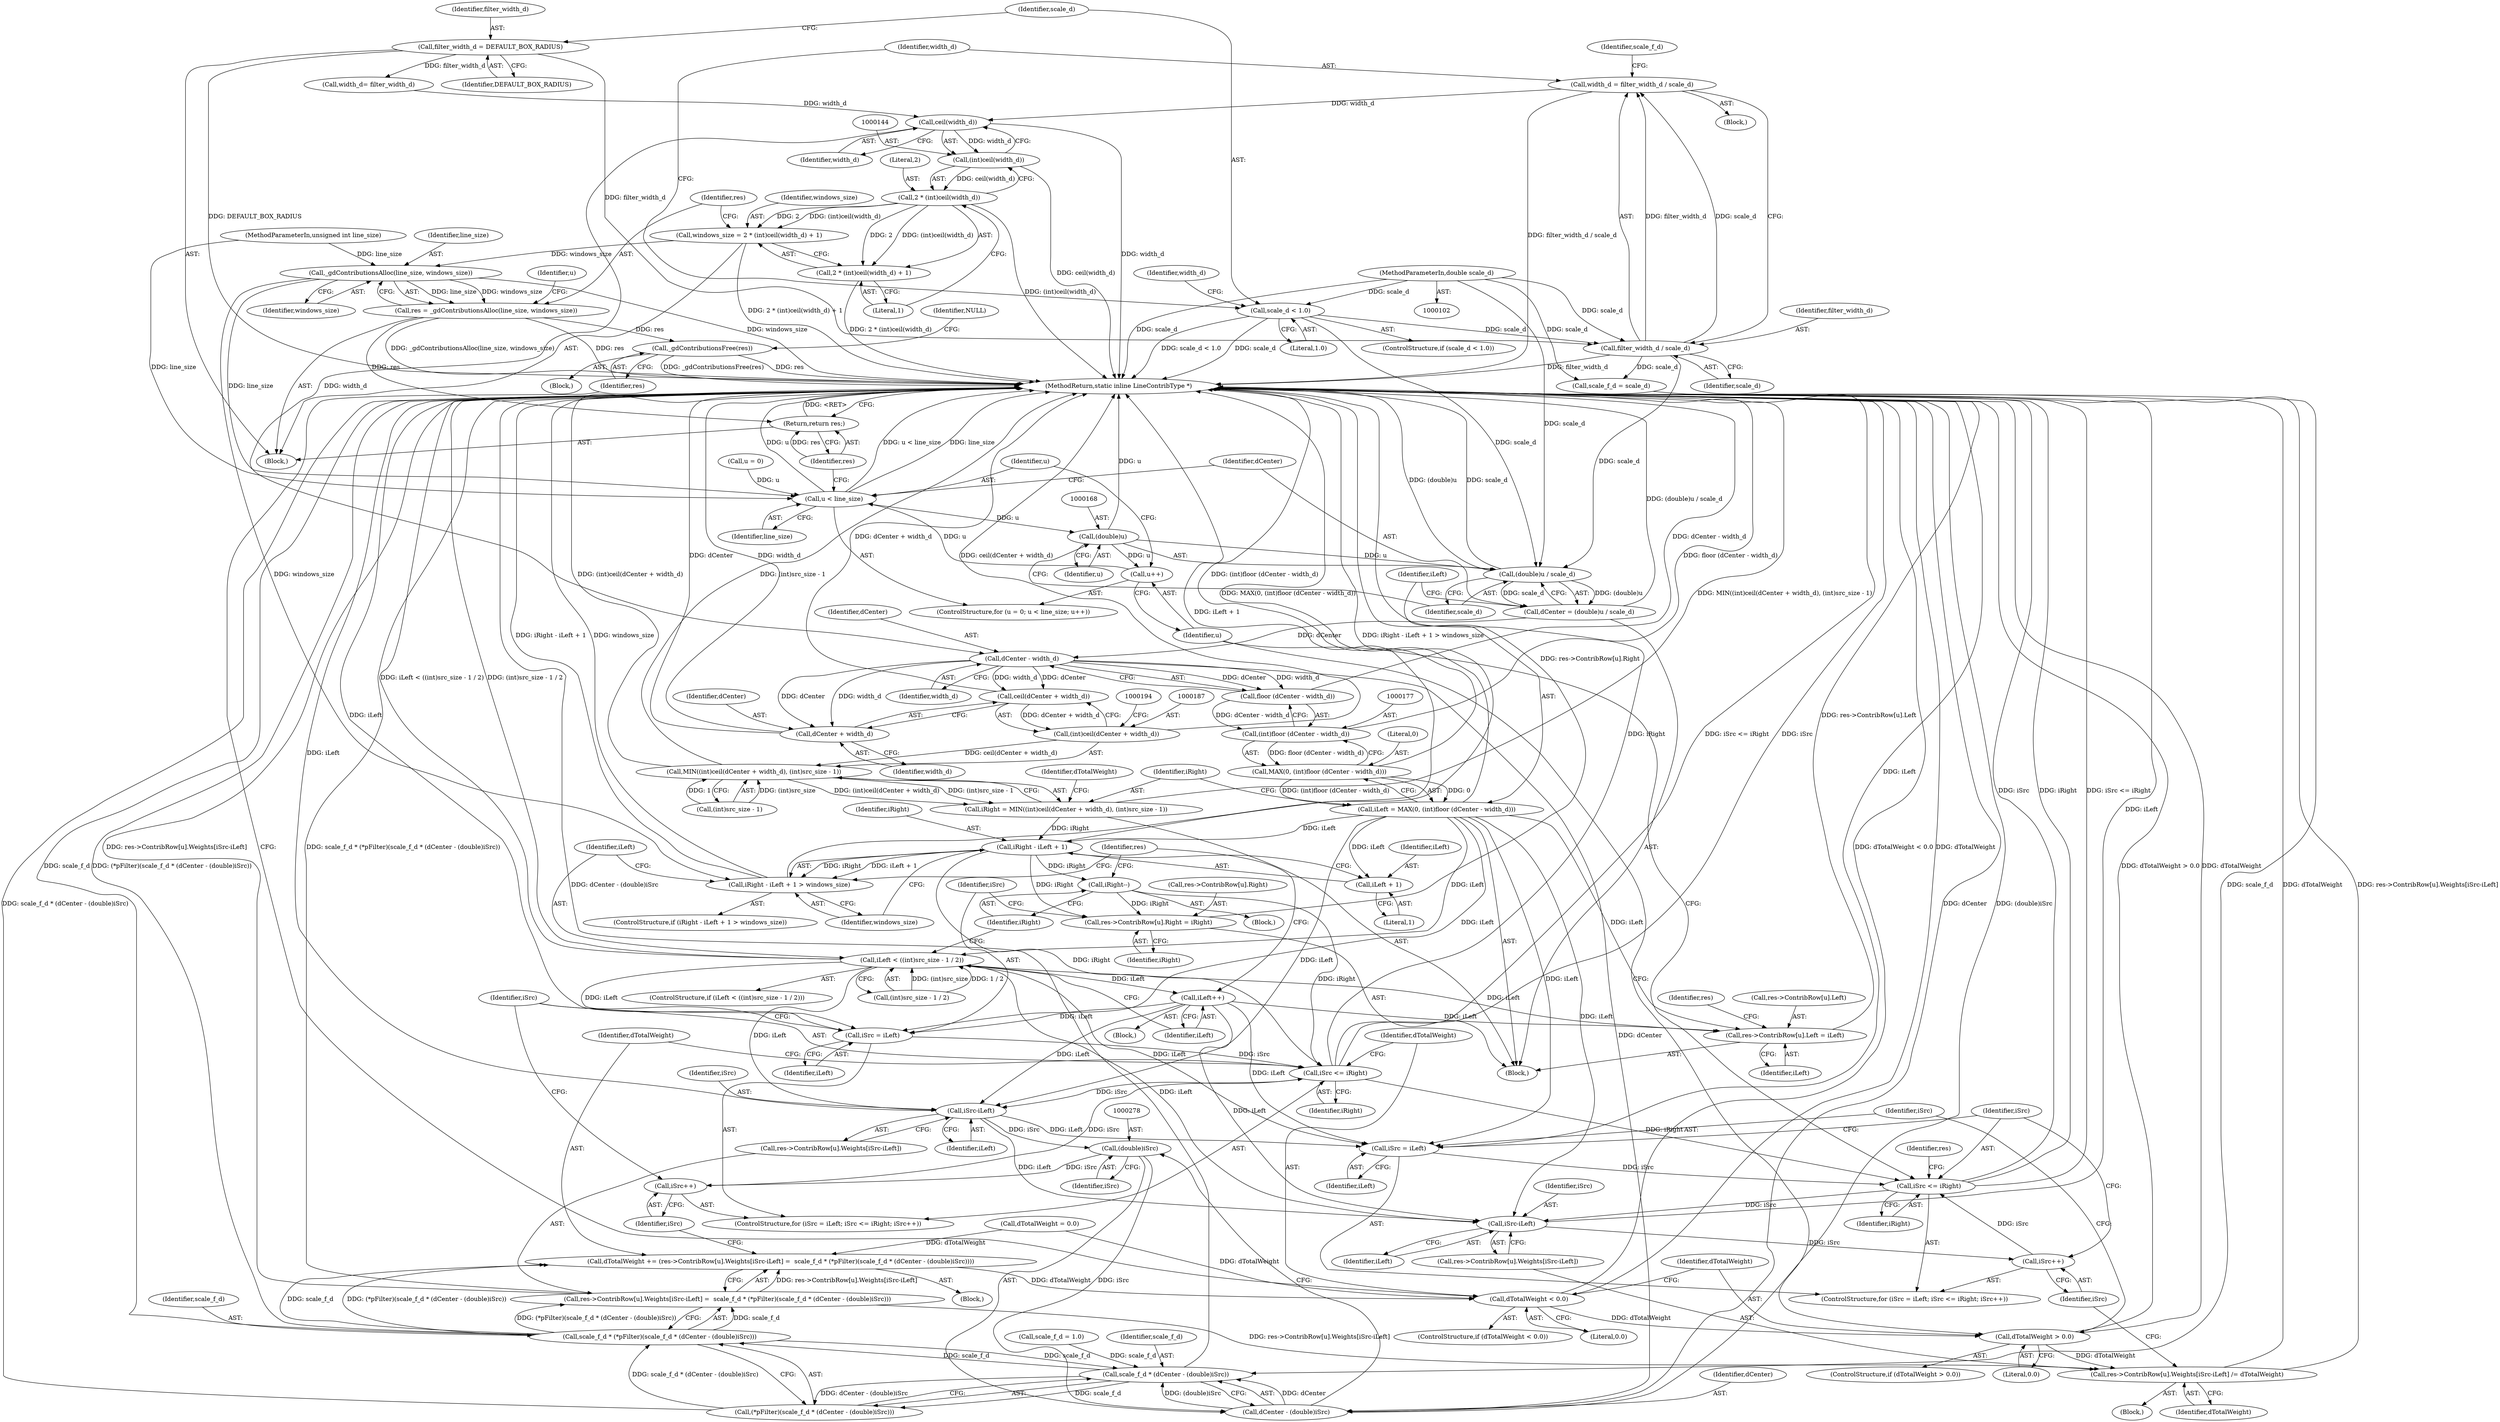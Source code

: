 digraph "0_libgd_4f65a3e4eedaffa1efcf9ee1eb08f0b504fbc31a@integer" {
"1000125" [label="(Call,width_d = filter_width_d / scale_d)"];
"1000127" [label="(Call,filter_width_d / scale_d)"];
"1000114" [label="(Call,filter_width_d = DEFAULT_BOX_RADIUS)"];
"1000121" [label="(Call,scale_d < 1.0)"];
"1000105" [label="(MethodParameterIn,double scale_d)"];
"1000145" [label="(Call,ceil(width_d))"];
"1000143" [label="(Call,(int)ceil(width_d))"];
"1000141" [label="(Call,2 * (int)ceil(width_d))"];
"1000138" [label="(Call,windows_size = 2 * (int)ceil(width_d) + 1)"];
"1000150" [label="(Call,_gdContributionsAlloc(line_size, windows_size))"];
"1000148" [label="(Call,res = _gdContributionsAlloc(line_size, windows_size))"];
"1000285" [label="(Call,_gdContributionsFree(res))"];
"1000317" [label="(Return,return res;)"];
"1000157" [label="(Call,u < line_size)"];
"1000167" [label="(Call,(double)u)"];
"1000160" [label="(Call,u++)"];
"1000166" [label="(Call,(double)u / scale_d)"];
"1000164" [label="(Call,dCenter = (double)u / scale_d)"];
"1000179" [label="(Call,dCenter - width_d)"];
"1000178" [label="(Call,floor (dCenter - width_d))"];
"1000176" [label="(Call,(int)floor (dCenter - width_d))"];
"1000174" [label="(Call,MAX(0, (int)floor (dCenter - width_d)))"];
"1000172" [label="(Call,iLeft = MAX(0, (int)floor (dCenter - width_d)))"];
"1000204" [label="(Call,iRight - iLeft + 1)"];
"1000203" [label="(Call,iRight - iLeft + 1 > windows_size)"];
"1000226" [label="(Call,iRight--)"];
"1000237" [label="(Call,res->ContribRow[u].Right = iRight)"];
"1000250" [label="(Call,iSrc <= iRight)"];
"1000267" [label="(Call,iSrc-iLeft)"];
"1000277" [label="(Call,(double)iSrc)"];
"1000253" [label="(Call,iSrc++)"];
"1000275" [label="(Call,dCenter - (double)iSrc)"];
"1000273" [label="(Call,scale_f_d * (dCenter - (double)iSrc))"];
"1000270" [label="(Call,scale_f_d * (*pFilter)(scale_f_d * (dCenter - (double)iSrc)))"];
"1000256" [label="(Call,dTotalWeight += (res->ContribRow[u].Weights[iSrc-iLeft] =  scale_f_d * (*pFilter)(scale_f_d * (dCenter - (double)iSrc))))"];
"1000281" [label="(Call,dTotalWeight < 0.0)"];
"1000290" [label="(Call,dTotalWeight > 0.0)"];
"1000304" [label="(Call,res->ContribRow[u].Weights[iSrc-iLeft] /= dTotalWeight)"];
"1000258" [label="(Call,res->ContribRow[u].Weights[iSrc-iLeft] =  scale_f_d * (*pFilter)(scale_f_d * (dCenter - (double)iSrc)))"];
"1000272" [label="(Call,(*pFilter)(scale_f_d * (dCenter - (double)iSrc)))"];
"1000295" [label="(Call,iSrc = iLeft)"];
"1000298" [label="(Call,iSrc <= iRight)"];
"1000313" [label="(Call,iSrc-iLeft)"];
"1000301" [label="(Call,iSrc++)"];
"1000206" [label="(Call,iLeft + 1)"];
"1000212" [label="(Call,iLeft < ((int)src_size - 1 / 2))"];
"1000222" [label="(Call,iLeft++)"];
"1000228" [label="(Call,res->ContribRow[u].Left = iLeft)"];
"1000247" [label="(Call,iSrc = iLeft)"];
"1000188" [label="(Call,ceil(dCenter + width_d))"];
"1000186" [label="(Call,(int)ceil(dCenter + width_d))"];
"1000185" [label="(Call,MIN((int)ceil(dCenter + width_d), (int)src_size - 1))"];
"1000183" [label="(Call,iRight = MIN((int)ceil(dCenter + width_d), (int)src_size - 1))"];
"1000189" [label="(Call,dCenter + width_d)"];
"1000140" [label="(Call,2 * (int)ceil(width_d) + 1)"];
"1000251" [label="(Identifier,iSrc)"];
"1000105" [label="(MethodParameterIn,double scale_d)"];
"1000114" [label="(Call,filter_width_d = DEFAULT_BOX_RADIUS)"];
"1000131" [label="(Identifier,scale_f_d)"];
"1000124" [label="(Block,)"];
"1000184" [label="(Identifier,iRight)"];
"1000107" [label="(Block,)"];
"1000127" [label="(Call,filter_width_d / scale_d)"];
"1000232" [label="(Identifier,res)"];
"1000222" [label="(Call,iLeft++)"];
"1000256" [label="(Call,dTotalWeight += (res->ContribRow[u].Weights[iSrc-iLeft] =  scale_f_d * (*pFilter)(scale_f_d * (dCenter - (double)iSrc))))"];
"1000141" [label="(Call,2 * (int)ceil(width_d))"];
"1000191" [label="(Identifier,width_d)"];
"1000267" [label="(Call,iSrc-iLeft)"];
"1000297" [label="(Identifier,iLeft)"];
"1000206" [label="(Call,iLeft + 1)"];
"1000186" [label="(Call,(int)ceil(dCenter + width_d))"];
"1000303" [label="(Block,)"];
"1000274" [label="(Identifier,scale_f_d)"];
"1000296" [label="(Identifier,iSrc)"];
"1000258" [label="(Call,res->ContribRow[u].Weights[iSrc-iLeft] =  scale_f_d * (*pFilter)(scale_f_d * (dCenter - (double)iSrc)))"];
"1000125" [label="(Call,width_d = filter_width_d / scale_d)"];
"1000252" [label="(Identifier,iRight)"];
"1000315" [label="(Identifier,iLeft)"];
"1000199" [label="(Identifier,dTotalWeight)"];
"1000202" [label="(ControlStructure,if (iRight - iLeft + 1 > windows_size))"];
"1000214" [label="(Call,(int)src_size - 1 / 2)"];
"1000151" [label="(Identifier,line_size)"];
"1000130" [label="(Call,scale_f_d = scale_d)"];
"1000176" [label="(Call,(int)floor (dCenter - width_d))"];
"1000150" [label="(Call,_gdContributionsAlloc(line_size, windows_size))"];
"1000172" [label="(Call,iLeft = MAX(0, (int)floor (dCenter - width_d)))"];
"1000309" [label="(Identifier,res)"];
"1000135" [label="(Call,width_d= filter_width_d)"];
"1000229" [label="(Call,res->ContribRow[u].Left)"];
"1000209" [label="(Identifier,windows_size)"];
"1000122" [label="(Identifier,scale_d)"];
"1000145" [label="(Call,ceil(width_d))"];
"1000167" [label="(Call,(double)u)"];
"1000241" [label="(Identifier,res)"];
"1000192" [label="(Call,(int)src_size - 1)"];
"1000236" [label="(Identifier,iLeft)"];
"1000103" [label="(MethodParameterIn,unsigned int line_size)"];
"1000316" [label="(Identifier,dTotalWeight)"];
"1000305" [label="(Call,res->ContribRow[u].Weights[iSrc-iLeft])"];
"1000198" [label="(Call,dTotalWeight = 0.0)"];
"1000155" [label="(Identifier,u)"];
"1000161" [label="(Identifier,u)"];
"1000285" [label="(Call,_gdContributionsFree(res))"];
"1000143" [label="(Call,(int)ceil(width_d))"];
"1000282" [label="(Identifier,dTotalWeight)"];
"1000270" [label="(Call,scale_f_d * (*pFilter)(scale_f_d * (dCenter - (double)iSrc)))"];
"1000164" [label="(Call,dCenter = (double)u / scale_d)"];
"1000126" [label="(Identifier,width_d)"];
"1000213" [label="(Identifier,iLeft)"];
"1000159" [label="(Identifier,line_size)"];
"1000188" [label="(Call,ceil(dCenter + width_d))"];
"1000255" [label="(Block,)"];
"1000204" [label="(Call,iRight - iLeft + 1)"];
"1000295" [label="(Call,iSrc = iLeft)"];
"1000248" [label="(Identifier,iSrc)"];
"1000275" [label="(Call,dCenter - (double)iSrc)"];
"1000162" [label="(Block,)"];
"1000165" [label="(Identifier,dCenter)"];
"1000226" [label="(Call,iRight--)"];
"1000154" [label="(Call,u = 0)"];
"1000152" [label="(Identifier,windows_size)"];
"1000269" [label="(Identifier,iLeft)"];
"1000300" [label="(Identifier,iRight)"];
"1000212" [label="(Call,iLeft < ((int)src_size - 1 / 2))"];
"1000153" [label="(ControlStructure,for (u = 0; u < line_size; u++))"];
"1000304" [label="(Call,res->ContribRow[u].Weights[iSrc-iLeft] /= dTotalWeight)"];
"1000302" [label="(Identifier,iSrc)"];
"1000121" [label="(Call,scale_d < 1.0)"];
"1000146" [label="(Identifier,width_d)"];
"1000160" [label="(Call,u++)"];
"1000120" [label="(ControlStructure,if (scale_d < 1.0))"];
"1000276" [label="(Identifier,dCenter)"];
"1000116" [label="(Identifier,DEFAULT_BOX_RADIUS)"];
"1000208" [label="(Literal,1)"];
"1000185" [label="(Call,MIN((int)ceil(dCenter + width_d), (int)src_size - 1))"];
"1000181" [label="(Identifier,width_d)"];
"1000249" [label="(Identifier,iLeft)"];
"1000129" [label="(Identifier,scale_d)"];
"1000228" [label="(Call,res->ContribRow[u].Left = iLeft)"];
"1000225" [label="(Block,)"];
"1000149" [label="(Identifier,res)"];
"1000298" [label="(Call,iSrc <= iRight)"];
"1000142" [label="(Literal,2)"];
"1000183" [label="(Call,iRight = MIN((int)ceil(dCenter + width_d), (int)src_size - 1))"];
"1000207" [label="(Identifier,iLeft)"];
"1000288" [label="(Identifier,NULL)"];
"1000110" [label="(Call,scale_f_d = 1.0)"];
"1000190" [label="(Identifier,dCenter)"];
"1000169" [label="(Identifier,u)"];
"1000283" [label="(Literal,0.0)"];
"1000319" [label="(MethodReturn,static inline LineContribType *)"];
"1000277" [label="(Call,(double)iSrc)"];
"1000271" [label="(Identifier,scale_f_d)"];
"1000158" [label="(Identifier,u)"];
"1000166" [label="(Call,(double)u / scale_d)"];
"1000221" [label="(Block,)"];
"1000123" [label="(Literal,1.0)"];
"1000147" [label="(Literal,1)"];
"1000148" [label="(Call,res = _gdContributionsAlloc(line_size, windows_size))"];
"1000272" [label="(Call,(*pFilter)(scale_f_d * (dCenter - (double)iSrc)))"];
"1000268" [label="(Identifier,iSrc)"];
"1000238" [label="(Call,res->ContribRow[u].Right)"];
"1000245" [label="(Identifier,iRight)"];
"1000246" [label="(ControlStructure,for (iSrc = iLeft; iSrc <= iRight; iSrc++))"];
"1000157" [label="(Call,u < line_size)"];
"1000299" [label="(Identifier,iSrc)"];
"1000139" [label="(Identifier,windows_size)"];
"1000175" [label="(Literal,0)"];
"1000294" [label="(ControlStructure,for (iSrc = iLeft; iSrc <= iRight; iSrc++))"];
"1000259" [label="(Call,res->ContribRow[u].Weights[iSrc-iLeft])"];
"1000257" [label="(Identifier,dTotalWeight)"];
"1000250" [label="(Call,iSrc <= iRight)"];
"1000136" [label="(Identifier,width_d)"];
"1000284" [label="(Block,)"];
"1000273" [label="(Call,scale_f_d * (dCenter - (double)iSrc))"];
"1000179" [label="(Call,dCenter - width_d)"];
"1000301" [label="(Call,iSrc++)"];
"1000279" [label="(Identifier,iSrc)"];
"1000178" [label="(Call,floor (dCenter - width_d))"];
"1000237" [label="(Call,res->ContribRow[u].Right = iRight)"];
"1000290" [label="(Call,dTotalWeight > 0.0)"];
"1000281" [label="(Call,dTotalWeight < 0.0)"];
"1000223" [label="(Identifier,iLeft)"];
"1000138" [label="(Call,windows_size = 2 * (int)ceil(width_d) + 1)"];
"1000227" [label="(Identifier,iRight)"];
"1000318" [label="(Identifier,res)"];
"1000180" [label="(Identifier,dCenter)"];
"1000317" [label="(Return,return res;)"];
"1000286" [label="(Identifier,res)"];
"1000140" [label="(Call,2 * (int)ceil(width_d) + 1)"];
"1000205" [label="(Identifier,iRight)"];
"1000291" [label="(Identifier,dTotalWeight)"];
"1000280" [label="(ControlStructure,if (dTotalWeight < 0.0))"];
"1000253" [label="(Call,iSrc++)"];
"1000203" [label="(Call,iRight - iLeft + 1 > windows_size)"];
"1000170" [label="(Identifier,scale_d)"];
"1000292" [label="(Literal,0.0)"];
"1000174" [label="(Call,MAX(0, (int)floor (dCenter - width_d)))"];
"1000254" [label="(Identifier,iSrc)"];
"1000211" [label="(ControlStructure,if (iLeft < ((int)src_size - 1 / 2)))"];
"1000247" [label="(Call,iSrc = iLeft)"];
"1000314" [label="(Identifier,iSrc)"];
"1000173" [label="(Identifier,iLeft)"];
"1000115" [label="(Identifier,filter_width_d)"];
"1000313" [label="(Call,iSrc-iLeft)"];
"1000189" [label="(Call,dCenter + width_d)"];
"1000289" [label="(ControlStructure,if (dTotalWeight > 0.0))"];
"1000128" [label="(Identifier,filter_width_d)"];
"1000125" -> "1000124"  [label="AST: "];
"1000125" -> "1000127"  [label="CFG: "];
"1000126" -> "1000125"  [label="AST: "];
"1000127" -> "1000125"  [label="AST: "];
"1000131" -> "1000125"  [label="CFG: "];
"1000125" -> "1000319"  [label="DDG: filter_width_d / scale_d"];
"1000127" -> "1000125"  [label="DDG: filter_width_d"];
"1000127" -> "1000125"  [label="DDG: scale_d"];
"1000125" -> "1000145"  [label="DDG: width_d"];
"1000127" -> "1000129"  [label="CFG: "];
"1000128" -> "1000127"  [label="AST: "];
"1000129" -> "1000127"  [label="AST: "];
"1000127" -> "1000319"  [label="DDG: filter_width_d"];
"1000114" -> "1000127"  [label="DDG: filter_width_d"];
"1000121" -> "1000127"  [label="DDG: scale_d"];
"1000105" -> "1000127"  [label="DDG: scale_d"];
"1000127" -> "1000130"  [label="DDG: scale_d"];
"1000127" -> "1000166"  [label="DDG: scale_d"];
"1000114" -> "1000107"  [label="AST: "];
"1000114" -> "1000116"  [label="CFG: "];
"1000115" -> "1000114"  [label="AST: "];
"1000116" -> "1000114"  [label="AST: "];
"1000122" -> "1000114"  [label="CFG: "];
"1000114" -> "1000319"  [label="DDG: DEFAULT_BOX_RADIUS"];
"1000114" -> "1000135"  [label="DDG: filter_width_d"];
"1000121" -> "1000120"  [label="AST: "];
"1000121" -> "1000123"  [label="CFG: "];
"1000122" -> "1000121"  [label="AST: "];
"1000123" -> "1000121"  [label="AST: "];
"1000126" -> "1000121"  [label="CFG: "];
"1000136" -> "1000121"  [label="CFG: "];
"1000121" -> "1000319"  [label="DDG: scale_d < 1.0"];
"1000121" -> "1000319"  [label="DDG: scale_d"];
"1000105" -> "1000121"  [label="DDG: scale_d"];
"1000121" -> "1000166"  [label="DDG: scale_d"];
"1000105" -> "1000102"  [label="AST: "];
"1000105" -> "1000319"  [label="DDG: scale_d"];
"1000105" -> "1000130"  [label="DDG: scale_d"];
"1000105" -> "1000166"  [label="DDG: scale_d"];
"1000145" -> "1000143"  [label="AST: "];
"1000145" -> "1000146"  [label="CFG: "];
"1000146" -> "1000145"  [label="AST: "];
"1000143" -> "1000145"  [label="CFG: "];
"1000145" -> "1000319"  [label="DDG: width_d"];
"1000145" -> "1000143"  [label="DDG: width_d"];
"1000135" -> "1000145"  [label="DDG: width_d"];
"1000145" -> "1000179"  [label="DDG: width_d"];
"1000143" -> "1000141"  [label="AST: "];
"1000144" -> "1000143"  [label="AST: "];
"1000141" -> "1000143"  [label="CFG: "];
"1000143" -> "1000319"  [label="DDG: ceil(width_d)"];
"1000143" -> "1000141"  [label="DDG: ceil(width_d)"];
"1000141" -> "1000140"  [label="AST: "];
"1000142" -> "1000141"  [label="AST: "];
"1000147" -> "1000141"  [label="CFG: "];
"1000141" -> "1000319"  [label="DDG: (int)ceil(width_d)"];
"1000141" -> "1000138"  [label="DDG: 2"];
"1000141" -> "1000138"  [label="DDG: (int)ceil(width_d)"];
"1000141" -> "1000140"  [label="DDG: 2"];
"1000141" -> "1000140"  [label="DDG: (int)ceil(width_d)"];
"1000138" -> "1000107"  [label="AST: "];
"1000138" -> "1000140"  [label="CFG: "];
"1000139" -> "1000138"  [label="AST: "];
"1000140" -> "1000138"  [label="AST: "];
"1000149" -> "1000138"  [label="CFG: "];
"1000138" -> "1000319"  [label="DDG: 2 * (int)ceil(width_d) + 1"];
"1000138" -> "1000150"  [label="DDG: windows_size"];
"1000150" -> "1000148"  [label="AST: "];
"1000150" -> "1000152"  [label="CFG: "];
"1000151" -> "1000150"  [label="AST: "];
"1000152" -> "1000150"  [label="AST: "];
"1000148" -> "1000150"  [label="CFG: "];
"1000150" -> "1000319"  [label="DDG: windows_size"];
"1000150" -> "1000148"  [label="DDG: line_size"];
"1000150" -> "1000148"  [label="DDG: windows_size"];
"1000103" -> "1000150"  [label="DDG: line_size"];
"1000150" -> "1000157"  [label="DDG: line_size"];
"1000150" -> "1000203"  [label="DDG: windows_size"];
"1000148" -> "1000107"  [label="AST: "];
"1000149" -> "1000148"  [label="AST: "];
"1000155" -> "1000148"  [label="CFG: "];
"1000148" -> "1000319"  [label="DDG: res"];
"1000148" -> "1000319"  [label="DDG: _gdContributionsAlloc(line_size, windows_size)"];
"1000148" -> "1000285"  [label="DDG: res"];
"1000148" -> "1000317"  [label="DDG: res"];
"1000285" -> "1000284"  [label="AST: "];
"1000285" -> "1000286"  [label="CFG: "];
"1000286" -> "1000285"  [label="AST: "];
"1000288" -> "1000285"  [label="CFG: "];
"1000285" -> "1000319"  [label="DDG: res"];
"1000285" -> "1000319"  [label="DDG: _gdContributionsFree(res)"];
"1000317" -> "1000107"  [label="AST: "];
"1000317" -> "1000318"  [label="CFG: "];
"1000318" -> "1000317"  [label="AST: "];
"1000319" -> "1000317"  [label="CFG: "];
"1000317" -> "1000319"  [label="DDG: <RET>"];
"1000318" -> "1000317"  [label="DDG: res"];
"1000157" -> "1000153"  [label="AST: "];
"1000157" -> "1000159"  [label="CFG: "];
"1000158" -> "1000157"  [label="AST: "];
"1000159" -> "1000157"  [label="AST: "];
"1000165" -> "1000157"  [label="CFG: "];
"1000318" -> "1000157"  [label="CFG: "];
"1000157" -> "1000319"  [label="DDG: u < line_size"];
"1000157" -> "1000319"  [label="DDG: line_size"];
"1000157" -> "1000319"  [label="DDG: u"];
"1000154" -> "1000157"  [label="DDG: u"];
"1000160" -> "1000157"  [label="DDG: u"];
"1000103" -> "1000157"  [label="DDG: line_size"];
"1000157" -> "1000167"  [label="DDG: u"];
"1000167" -> "1000166"  [label="AST: "];
"1000167" -> "1000169"  [label="CFG: "];
"1000168" -> "1000167"  [label="AST: "];
"1000169" -> "1000167"  [label="AST: "];
"1000170" -> "1000167"  [label="CFG: "];
"1000167" -> "1000319"  [label="DDG: u"];
"1000167" -> "1000160"  [label="DDG: u"];
"1000167" -> "1000166"  [label="DDG: u"];
"1000160" -> "1000153"  [label="AST: "];
"1000160" -> "1000161"  [label="CFG: "];
"1000161" -> "1000160"  [label="AST: "];
"1000158" -> "1000160"  [label="CFG: "];
"1000166" -> "1000164"  [label="AST: "];
"1000166" -> "1000170"  [label="CFG: "];
"1000170" -> "1000166"  [label="AST: "];
"1000164" -> "1000166"  [label="CFG: "];
"1000166" -> "1000319"  [label="DDG: (double)u"];
"1000166" -> "1000319"  [label="DDG: scale_d"];
"1000166" -> "1000164"  [label="DDG: (double)u"];
"1000166" -> "1000164"  [label="DDG: scale_d"];
"1000164" -> "1000162"  [label="AST: "];
"1000165" -> "1000164"  [label="AST: "];
"1000173" -> "1000164"  [label="CFG: "];
"1000164" -> "1000319"  [label="DDG: (double)u / scale_d"];
"1000164" -> "1000179"  [label="DDG: dCenter"];
"1000179" -> "1000178"  [label="AST: "];
"1000179" -> "1000181"  [label="CFG: "];
"1000180" -> "1000179"  [label="AST: "];
"1000181" -> "1000179"  [label="AST: "];
"1000178" -> "1000179"  [label="CFG: "];
"1000179" -> "1000178"  [label="DDG: dCenter"];
"1000179" -> "1000178"  [label="DDG: width_d"];
"1000179" -> "1000188"  [label="DDG: dCenter"];
"1000179" -> "1000188"  [label="DDG: width_d"];
"1000179" -> "1000189"  [label="DDG: dCenter"];
"1000179" -> "1000189"  [label="DDG: width_d"];
"1000179" -> "1000275"  [label="DDG: dCenter"];
"1000178" -> "1000176"  [label="AST: "];
"1000176" -> "1000178"  [label="CFG: "];
"1000178" -> "1000319"  [label="DDG: dCenter - width_d"];
"1000178" -> "1000176"  [label="DDG: dCenter - width_d"];
"1000176" -> "1000174"  [label="AST: "];
"1000177" -> "1000176"  [label="AST: "];
"1000174" -> "1000176"  [label="CFG: "];
"1000176" -> "1000319"  [label="DDG: floor (dCenter - width_d)"];
"1000176" -> "1000174"  [label="DDG: floor (dCenter - width_d)"];
"1000174" -> "1000172"  [label="AST: "];
"1000175" -> "1000174"  [label="AST: "];
"1000172" -> "1000174"  [label="CFG: "];
"1000174" -> "1000319"  [label="DDG: (int)floor (dCenter - width_d)"];
"1000174" -> "1000172"  [label="DDG: 0"];
"1000174" -> "1000172"  [label="DDG: (int)floor (dCenter - width_d)"];
"1000172" -> "1000162"  [label="AST: "];
"1000173" -> "1000172"  [label="AST: "];
"1000184" -> "1000172"  [label="CFG: "];
"1000172" -> "1000319"  [label="DDG: MAX(0, (int)floor (dCenter - width_d))"];
"1000172" -> "1000204"  [label="DDG: iLeft"];
"1000172" -> "1000206"  [label="DDG: iLeft"];
"1000172" -> "1000212"  [label="DDG: iLeft"];
"1000172" -> "1000228"  [label="DDG: iLeft"];
"1000172" -> "1000247"  [label="DDG: iLeft"];
"1000172" -> "1000267"  [label="DDG: iLeft"];
"1000172" -> "1000295"  [label="DDG: iLeft"];
"1000172" -> "1000313"  [label="DDG: iLeft"];
"1000204" -> "1000203"  [label="AST: "];
"1000204" -> "1000206"  [label="CFG: "];
"1000205" -> "1000204"  [label="AST: "];
"1000206" -> "1000204"  [label="AST: "];
"1000209" -> "1000204"  [label="CFG: "];
"1000204" -> "1000319"  [label="DDG: iLeft + 1"];
"1000204" -> "1000203"  [label="DDG: iRight"];
"1000204" -> "1000203"  [label="DDG: iLeft + 1"];
"1000183" -> "1000204"  [label="DDG: iRight"];
"1000204" -> "1000226"  [label="DDG: iRight"];
"1000204" -> "1000237"  [label="DDG: iRight"];
"1000204" -> "1000250"  [label="DDG: iRight"];
"1000203" -> "1000202"  [label="AST: "];
"1000203" -> "1000209"  [label="CFG: "];
"1000209" -> "1000203"  [label="AST: "];
"1000213" -> "1000203"  [label="CFG: "];
"1000232" -> "1000203"  [label="CFG: "];
"1000203" -> "1000319"  [label="DDG: windows_size"];
"1000203" -> "1000319"  [label="DDG: iRight - iLeft + 1 > windows_size"];
"1000203" -> "1000319"  [label="DDG: iRight - iLeft + 1"];
"1000226" -> "1000225"  [label="AST: "];
"1000226" -> "1000227"  [label="CFG: "];
"1000227" -> "1000226"  [label="AST: "];
"1000232" -> "1000226"  [label="CFG: "];
"1000226" -> "1000237"  [label="DDG: iRight"];
"1000226" -> "1000250"  [label="DDG: iRight"];
"1000237" -> "1000162"  [label="AST: "];
"1000237" -> "1000245"  [label="CFG: "];
"1000238" -> "1000237"  [label="AST: "];
"1000245" -> "1000237"  [label="AST: "];
"1000248" -> "1000237"  [label="CFG: "];
"1000237" -> "1000319"  [label="DDG: res->ContribRow[u].Right"];
"1000250" -> "1000246"  [label="AST: "];
"1000250" -> "1000252"  [label="CFG: "];
"1000251" -> "1000250"  [label="AST: "];
"1000252" -> "1000250"  [label="AST: "];
"1000257" -> "1000250"  [label="CFG: "];
"1000282" -> "1000250"  [label="CFG: "];
"1000250" -> "1000319"  [label="DDG: iSrc"];
"1000250" -> "1000319"  [label="DDG: iRight"];
"1000250" -> "1000319"  [label="DDG: iSrc <= iRight"];
"1000247" -> "1000250"  [label="DDG: iSrc"];
"1000253" -> "1000250"  [label="DDG: iSrc"];
"1000250" -> "1000267"  [label="DDG: iSrc"];
"1000250" -> "1000298"  [label="DDG: iRight"];
"1000267" -> "1000259"  [label="AST: "];
"1000267" -> "1000269"  [label="CFG: "];
"1000268" -> "1000267"  [label="AST: "];
"1000269" -> "1000267"  [label="AST: "];
"1000259" -> "1000267"  [label="CFG: "];
"1000267" -> "1000319"  [label="DDG: iLeft"];
"1000222" -> "1000267"  [label="DDG: iLeft"];
"1000212" -> "1000267"  [label="DDG: iLeft"];
"1000267" -> "1000277"  [label="DDG: iSrc"];
"1000267" -> "1000295"  [label="DDG: iLeft"];
"1000267" -> "1000313"  [label="DDG: iLeft"];
"1000277" -> "1000275"  [label="AST: "];
"1000277" -> "1000279"  [label="CFG: "];
"1000278" -> "1000277"  [label="AST: "];
"1000279" -> "1000277"  [label="AST: "];
"1000275" -> "1000277"  [label="CFG: "];
"1000277" -> "1000253"  [label="DDG: iSrc"];
"1000277" -> "1000275"  [label="DDG: iSrc"];
"1000253" -> "1000246"  [label="AST: "];
"1000253" -> "1000254"  [label="CFG: "];
"1000254" -> "1000253"  [label="AST: "];
"1000251" -> "1000253"  [label="CFG: "];
"1000275" -> "1000273"  [label="AST: "];
"1000276" -> "1000275"  [label="AST: "];
"1000273" -> "1000275"  [label="CFG: "];
"1000275" -> "1000319"  [label="DDG: dCenter"];
"1000275" -> "1000319"  [label="DDG: (double)iSrc"];
"1000275" -> "1000273"  [label="DDG: dCenter"];
"1000275" -> "1000273"  [label="DDG: (double)iSrc"];
"1000273" -> "1000272"  [label="AST: "];
"1000274" -> "1000273"  [label="AST: "];
"1000272" -> "1000273"  [label="CFG: "];
"1000273" -> "1000319"  [label="DDG: dCenter - (double)iSrc"];
"1000273" -> "1000270"  [label="DDG: scale_f_d"];
"1000273" -> "1000272"  [label="DDG: scale_f_d"];
"1000273" -> "1000272"  [label="DDG: dCenter - (double)iSrc"];
"1000130" -> "1000273"  [label="DDG: scale_f_d"];
"1000110" -> "1000273"  [label="DDG: scale_f_d"];
"1000270" -> "1000273"  [label="DDG: scale_f_d"];
"1000270" -> "1000258"  [label="AST: "];
"1000270" -> "1000272"  [label="CFG: "];
"1000271" -> "1000270"  [label="AST: "];
"1000272" -> "1000270"  [label="AST: "];
"1000258" -> "1000270"  [label="CFG: "];
"1000270" -> "1000319"  [label="DDG: (*pFilter)(scale_f_d * (dCenter - (double)iSrc))"];
"1000270" -> "1000319"  [label="DDG: scale_f_d"];
"1000270" -> "1000256"  [label="DDG: scale_f_d"];
"1000270" -> "1000256"  [label="DDG: (*pFilter)(scale_f_d * (dCenter - (double)iSrc))"];
"1000270" -> "1000258"  [label="DDG: scale_f_d"];
"1000270" -> "1000258"  [label="DDG: (*pFilter)(scale_f_d * (dCenter - (double)iSrc))"];
"1000272" -> "1000270"  [label="DDG: scale_f_d * (dCenter - (double)iSrc)"];
"1000256" -> "1000255"  [label="AST: "];
"1000256" -> "1000258"  [label="CFG: "];
"1000257" -> "1000256"  [label="AST: "];
"1000258" -> "1000256"  [label="AST: "];
"1000254" -> "1000256"  [label="CFG: "];
"1000198" -> "1000256"  [label="DDG: dTotalWeight"];
"1000258" -> "1000256"  [label="DDG: res->ContribRow[u].Weights[iSrc-iLeft]"];
"1000256" -> "1000281"  [label="DDG: dTotalWeight"];
"1000281" -> "1000280"  [label="AST: "];
"1000281" -> "1000283"  [label="CFG: "];
"1000282" -> "1000281"  [label="AST: "];
"1000283" -> "1000281"  [label="AST: "];
"1000286" -> "1000281"  [label="CFG: "];
"1000291" -> "1000281"  [label="CFG: "];
"1000281" -> "1000319"  [label="DDG: dTotalWeight"];
"1000281" -> "1000319"  [label="DDG: dTotalWeight < 0.0"];
"1000198" -> "1000281"  [label="DDG: dTotalWeight"];
"1000281" -> "1000290"  [label="DDG: dTotalWeight"];
"1000290" -> "1000289"  [label="AST: "];
"1000290" -> "1000292"  [label="CFG: "];
"1000291" -> "1000290"  [label="AST: "];
"1000292" -> "1000290"  [label="AST: "];
"1000296" -> "1000290"  [label="CFG: "];
"1000161" -> "1000290"  [label="CFG: "];
"1000290" -> "1000319"  [label="DDG: dTotalWeight"];
"1000290" -> "1000319"  [label="DDG: dTotalWeight > 0.0"];
"1000290" -> "1000304"  [label="DDG: dTotalWeight"];
"1000304" -> "1000303"  [label="AST: "];
"1000304" -> "1000316"  [label="CFG: "];
"1000305" -> "1000304"  [label="AST: "];
"1000316" -> "1000304"  [label="AST: "];
"1000302" -> "1000304"  [label="CFG: "];
"1000304" -> "1000319"  [label="DDG: dTotalWeight"];
"1000304" -> "1000319"  [label="DDG: res->ContribRow[u].Weights[iSrc-iLeft]"];
"1000258" -> "1000304"  [label="DDG: res->ContribRow[u].Weights[iSrc-iLeft]"];
"1000259" -> "1000258"  [label="AST: "];
"1000258" -> "1000319"  [label="DDG: res->ContribRow[u].Weights[iSrc-iLeft]"];
"1000258" -> "1000319"  [label="DDG: scale_f_d * (*pFilter)(scale_f_d * (dCenter - (double)iSrc))"];
"1000272" -> "1000319"  [label="DDG: scale_f_d * (dCenter - (double)iSrc)"];
"1000295" -> "1000294"  [label="AST: "];
"1000295" -> "1000297"  [label="CFG: "];
"1000296" -> "1000295"  [label="AST: "];
"1000297" -> "1000295"  [label="AST: "];
"1000299" -> "1000295"  [label="CFG: "];
"1000295" -> "1000319"  [label="DDG: iLeft"];
"1000222" -> "1000295"  [label="DDG: iLeft"];
"1000212" -> "1000295"  [label="DDG: iLeft"];
"1000295" -> "1000298"  [label="DDG: iSrc"];
"1000298" -> "1000294"  [label="AST: "];
"1000298" -> "1000300"  [label="CFG: "];
"1000299" -> "1000298"  [label="AST: "];
"1000300" -> "1000298"  [label="AST: "];
"1000309" -> "1000298"  [label="CFG: "];
"1000161" -> "1000298"  [label="CFG: "];
"1000298" -> "1000319"  [label="DDG: iSrc <= iRight"];
"1000298" -> "1000319"  [label="DDG: iSrc"];
"1000298" -> "1000319"  [label="DDG: iRight"];
"1000301" -> "1000298"  [label="DDG: iSrc"];
"1000298" -> "1000313"  [label="DDG: iSrc"];
"1000313" -> "1000305"  [label="AST: "];
"1000313" -> "1000315"  [label="CFG: "];
"1000314" -> "1000313"  [label="AST: "];
"1000315" -> "1000313"  [label="AST: "];
"1000305" -> "1000313"  [label="CFG: "];
"1000313" -> "1000319"  [label="DDG: iLeft"];
"1000313" -> "1000301"  [label="DDG: iSrc"];
"1000222" -> "1000313"  [label="DDG: iLeft"];
"1000212" -> "1000313"  [label="DDG: iLeft"];
"1000301" -> "1000294"  [label="AST: "];
"1000301" -> "1000302"  [label="CFG: "];
"1000302" -> "1000301"  [label="AST: "];
"1000299" -> "1000301"  [label="CFG: "];
"1000206" -> "1000208"  [label="CFG: "];
"1000207" -> "1000206"  [label="AST: "];
"1000208" -> "1000206"  [label="AST: "];
"1000212" -> "1000211"  [label="AST: "];
"1000212" -> "1000214"  [label="CFG: "];
"1000213" -> "1000212"  [label="AST: "];
"1000214" -> "1000212"  [label="AST: "];
"1000223" -> "1000212"  [label="CFG: "];
"1000227" -> "1000212"  [label="CFG: "];
"1000212" -> "1000319"  [label="DDG: (int)src_size - 1 / 2"];
"1000212" -> "1000319"  [label="DDG: iLeft < ((int)src_size - 1 / 2)"];
"1000214" -> "1000212"  [label="DDG: (int)src_size"];
"1000214" -> "1000212"  [label="DDG: 1 / 2"];
"1000212" -> "1000222"  [label="DDG: iLeft"];
"1000212" -> "1000228"  [label="DDG: iLeft"];
"1000212" -> "1000247"  [label="DDG: iLeft"];
"1000222" -> "1000221"  [label="AST: "];
"1000222" -> "1000223"  [label="CFG: "];
"1000223" -> "1000222"  [label="AST: "];
"1000232" -> "1000222"  [label="CFG: "];
"1000222" -> "1000228"  [label="DDG: iLeft"];
"1000222" -> "1000247"  [label="DDG: iLeft"];
"1000228" -> "1000162"  [label="AST: "];
"1000228" -> "1000236"  [label="CFG: "];
"1000229" -> "1000228"  [label="AST: "];
"1000236" -> "1000228"  [label="AST: "];
"1000241" -> "1000228"  [label="CFG: "];
"1000228" -> "1000319"  [label="DDG: res->ContribRow[u].Left"];
"1000247" -> "1000246"  [label="AST: "];
"1000247" -> "1000249"  [label="CFG: "];
"1000248" -> "1000247"  [label="AST: "];
"1000249" -> "1000247"  [label="AST: "];
"1000251" -> "1000247"  [label="CFG: "];
"1000247" -> "1000319"  [label="DDG: iLeft"];
"1000188" -> "1000186"  [label="AST: "];
"1000188" -> "1000189"  [label="CFG: "];
"1000189" -> "1000188"  [label="AST: "];
"1000186" -> "1000188"  [label="CFG: "];
"1000188" -> "1000319"  [label="DDG: dCenter + width_d"];
"1000188" -> "1000186"  [label="DDG: dCenter + width_d"];
"1000186" -> "1000185"  [label="AST: "];
"1000187" -> "1000186"  [label="AST: "];
"1000194" -> "1000186"  [label="CFG: "];
"1000186" -> "1000319"  [label="DDG: ceil(dCenter + width_d)"];
"1000186" -> "1000185"  [label="DDG: ceil(dCenter + width_d)"];
"1000185" -> "1000183"  [label="AST: "];
"1000185" -> "1000192"  [label="CFG: "];
"1000192" -> "1000185"  [label="AST: "];
"1000183" -> "1000185"  [label="CFG: "];
"1000185" -> "1000319"  [label="DDG: (int)ceil(dCenter + width_d)"];
"1000185" -> "1000319"  [label="DDG: (int)src_size - 1"];
"1000185" -> "1000183"  [label="DDG: (int)ceil(dCenter + width_d)"];
"1000185" -> "1000183"  [label="DDG: (int)src_size - 1"];
"1000192" -> "1000185"  [label="DDG: (int)src_size"];
"1000192" -> "1000185"  [label="DDG: 1"];
"1000183" -> "1000162"  [label="AST: "];
"1000184" -> "1000183"  [label="AST: "];
"1000199" -> "1000183"  [label="CFG: "];
"1000183" -> "1000319"  [label="DDG: MIN((int)ceil(dCenter + width_d), (int)src_size - 1)"];
"1000189" -> "1000191"  [label="CFG: "];
"1000190" -> "1000189"  [label="AST: "];
"1000191" -> "1000189"  [label="AST: "];
"1000189" -> "1000319"  [label="DDG: dCenter"];
"1000189" -> "1000319"  [label="DDG: width_d"];
"1000140" -> "1000147"  [label="CFG: "];
"1000147" -> "1000140"  [label="AST: "];
"1000140" -> "1000319"  [label="DDG: 2 * (int)ceil(width_d)"];
}
